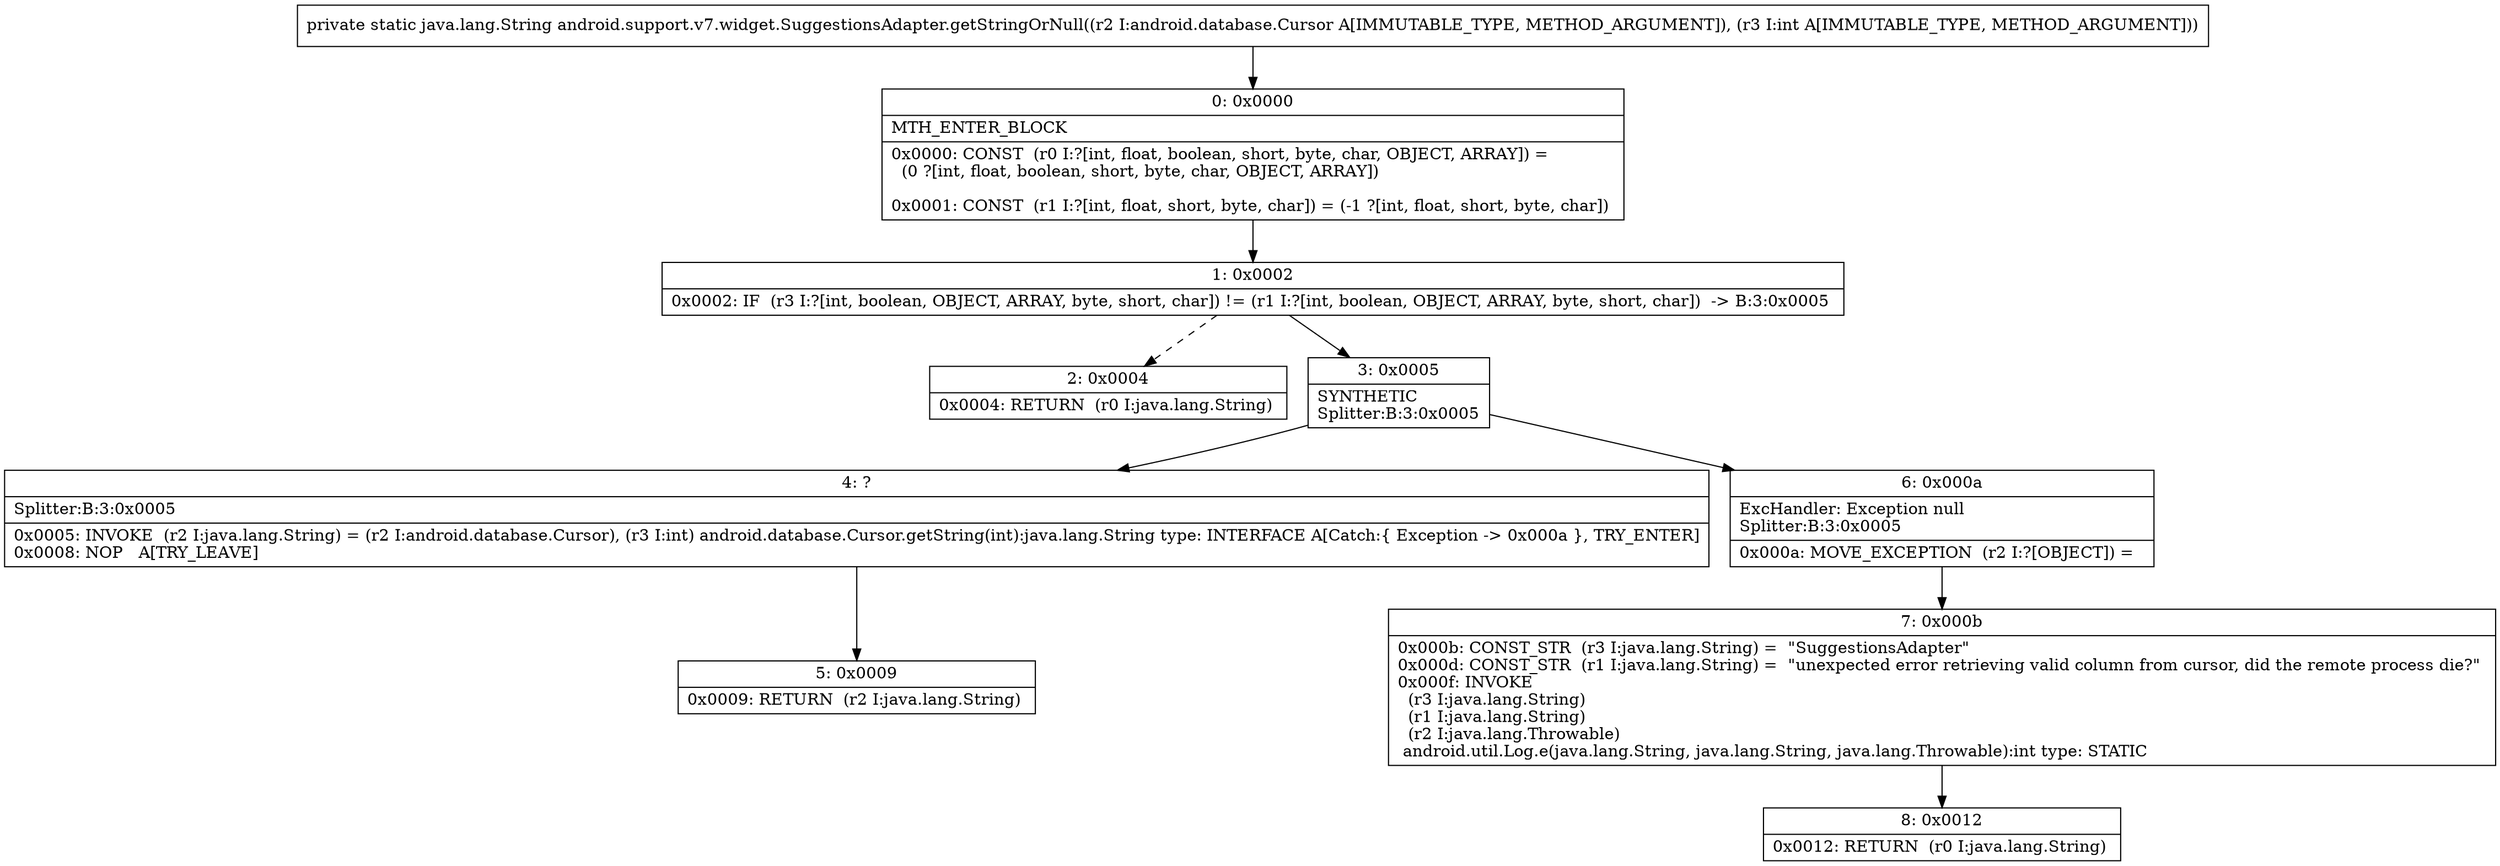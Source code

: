 digraph "CFG forandroid.support.v7.widget.SuggestionsAdapter.getStringOrNull(Landroid\/database\/Cursor;I)Ljava\/lang\/String;" {
Node_0 [shape=record,label="{0\:\ 0x0000|MTH_ENTER_BLOCK\l|0x0000: CONST  (r0 I:?[int, float, boolean, short, byte, char, OBJECT, ARRAY]) = \l  (0 ?[int, float, boolean, short, byte, char, OBJECT, ARRAY])\l \l0x0001: CONST  (r1 I:?[int, float, short, byte, char]) = (\-1 ?[int, float, short, byte, char]) \l}"];
Node_1 [shape=record,label="{1\:\ 0x0002|0x0002: IF  (r3 I:?[int, boolean, OBJECT, ARRAY, byte, short, char]) != (r1 I:?[int, boolean, OBJECT, ARRAY, byte, short, char])  \-\> B:3:0x0005 \l}"];
Node_2 [shape=record,label="{2\:\ 0x0004|0x0004: RETURN  (r0 I:java.lang.String) \l}"];
Node_3 [shape=record,label="{3\:\ 0x0005|SYNTHETIC\lSplitter:B:3:0x0005\l}"];
Node_4 [shape=record,label="{4\:\ ?|Splitter:B:3:0x0005\l|0x0005: INVOKE  (r2 I:java.lang.String) = (r2 I:android.database.Cursor), (r3 I:int) android.database.Cursor.getString(int):java.lang.String type: INTERFACE A[Catch:\{ Exception \-\> 0x000a \}, TRY_ENTER]\l0x0008: NOP   A[TRY_LEAVE]\l}"];
Node_5 [shape=record,label="{5\:\ 0x0009|0x0009: RETURN  (r2 I:java.lang.String) \l}"];
Node_6 [shape=record,label="{6\:\ 0x000a|ExcHandler: Exception null\lSplitter:B:3:0x0005\l|0x000a: MOVE_EXCEPTION  (r2 I:?[OBJECT]) =  \l}"];
Node_7 [shape=record,label="{7\:\ 0x000b|0x000b: CONST_STR  (r3 I:java.lang.String) =  \"SuggestionsAdapter\" \l0x000d: CONST_STR  (r1 I:java.lang.String) =  \"unexpected error retrieving valid column from cursor, did the remote process die?\" \l0x000f: INVOKE  \l  (r3 I:java.lang.String)\l  (r1 I:java.lang.String)\l  (r2 I:java.lang.Throwable)\l android.util.Log.e(java.lang.String, java.lang.String, java.lang.Throwable):int type: STATIC \l}"];
Node_8 [shape=record,label="{8\:\ 0x0012|0x0012: RETURN  (r0 I:java.lang.String) \l}"];
MethodNode[shape=record,label="{private static java.lang.String android.support.v7.widget.SuggestionsAdapter.getStringOrNull((r2 I:android.database.Cursor A[IMMUTABLE_TYPE, METHOD_ARGUMENT]), (r3 I:int A[IMMUTABLE_TYPE, METHOD_ARGUMENT])) }"];
MethodNode -> Node_0;
Node_0 -> Node_1;
Node_1 -> Node_2[style=dashed];
Node_1 -> Node_3;
Node_3 -> Node_4;
Node_3 -> Node_6;
Node_4 -> Node_5;
Node_6 -> Node_7;
Node_7 -> Node_8;
}

